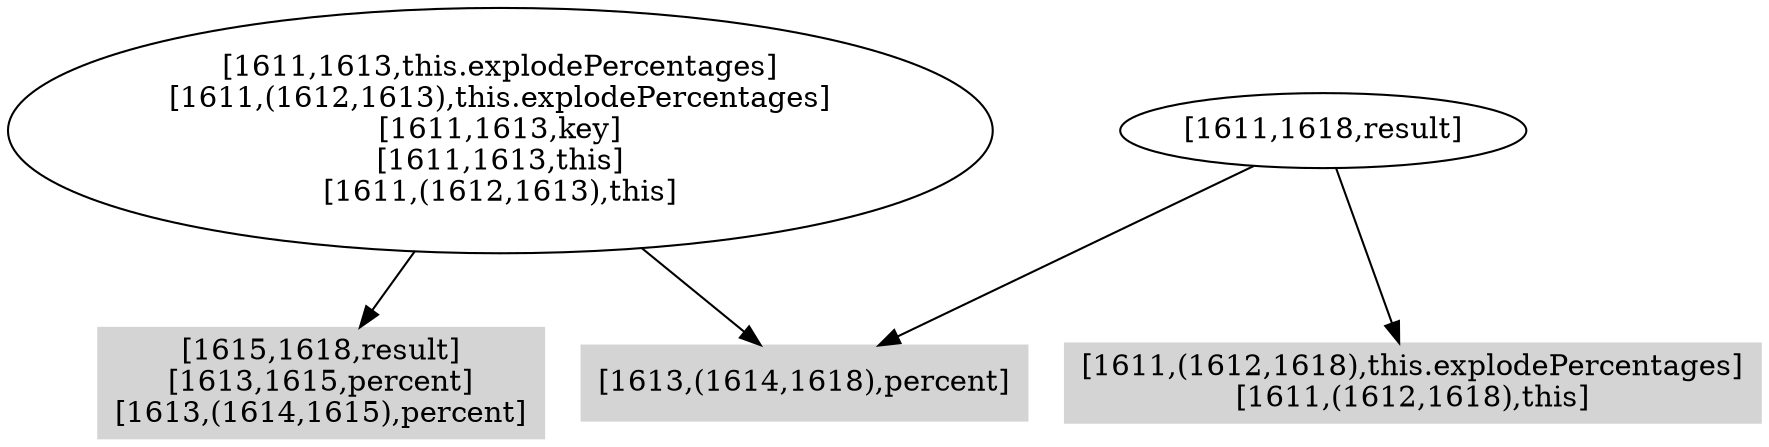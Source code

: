 digraph { 
3897 [shape=box,style=filled,color=".0 .0 .83",label="[1615,1618,result]\n[1613,1615,percent]\n[1613,(1614,1615),percent]"];
3898 [shape=box,style=filled,color=".0 .0 .83",label="[1613,(1614,1618),percent]"];
3899 [label="[1611,1613,this.explodePercentages]\n[1611,(1612,1613),this.explodePercentages]\n[1611,1613,key]\n[1611,1613,this]\n[1611,(1612,1613),this]"];
3900 [shape=box,style=filled,color=".0 .0 .83",label="[1611,(1612,1618),this.explodePercentages]\n[1611,(1612,1618),this]"];
3901 [label="[1611,1618,result]"];
3899 -> 3897;
3899 -> 3898;
3901 -> 3898;
3901 -> 3900;
}